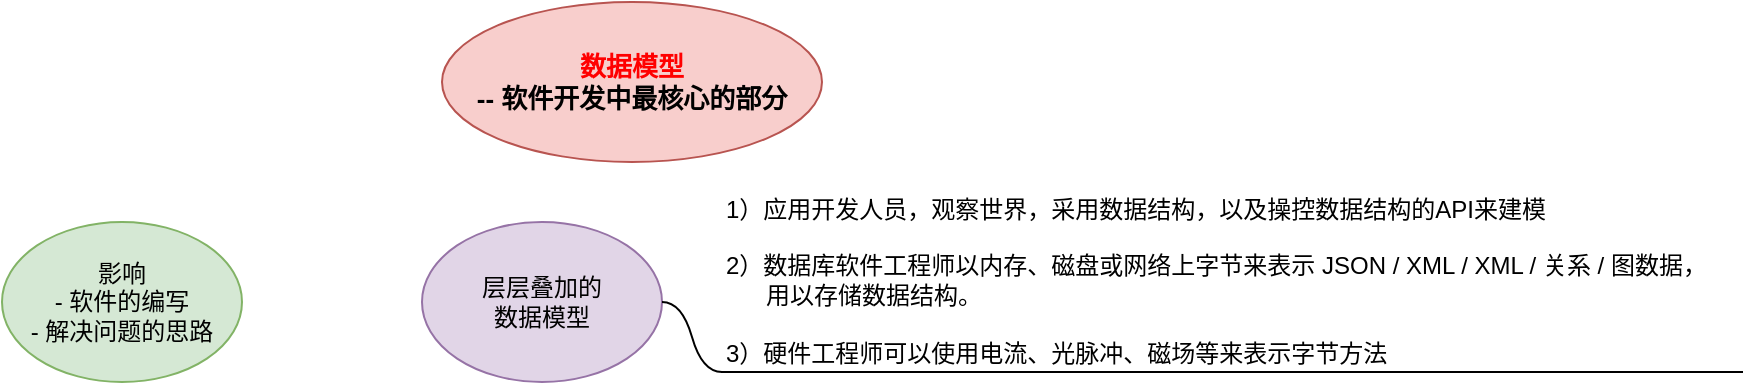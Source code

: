 <mxfile version="21.2.9" type="github">
  <diagram name="第 1 页" id="iSKRfELMIbNprbvEWI-O">
    <mxGraphModel dx="1434" dy="746" grid="1" gridSize="10" guides="1" tooltips="1" connect="1" arrows="1" fold="1" page="1" pageScale="1" pageWidth="827" pageHeight="1169" math="0" shadow="0">
      <root>
        <mxCell id="0" />
        <mxCell id="1" parent="0" />
        <mxCell id="b9CT1DhW1DkTG6f0vIK0-7" value="&lt;div style=&quot;font-size: 13px;&quot;&gt;&lt;b&gt;&lt;font style=&quot;font-size: 13px;&quot; color=&quot;#ff0000&quot;&gt;数据模型&lt;/font&gt;&lt;br&gt;-- 软件开发中最核心的部分&lt;br&gt;&lt;/b&gt;&lt;/div&gt;" style="ellipse;whiteSpace=wrap;html=1;fillColor=#f8cecc;strokeColor=#b85450;" vertex="1" parent="1">
          <mxGeometry x="310" y="150" width="190" height="80" as="geometry" />
        </mxCell>
        <mxCell id="b9CT1DhW1DkTG6f0vIK0-13" value="&lt;div&gt;影响&lt;/div&gt;&lt;div&gt;- 软件的编写&lt;/div&gt;&lt;div&gt;- 解决问题的思路&lt;br&gt;&lt;/div&gt;" style="ellipse;whiteSpace=wrap;html=1;fillColor=#d5e8d4;strokeColor=#82b366;" vertex="1" parent="1">
          <mxGeometry x="90" y="260" width="120" height="80" as="geometry" />
        </mxCell>
        <mxCell id="b9CT1DhW1DkTG6f0vIK0-14" value="&lt;div&gt;层层叠加的&lt;/div&gt;&lt;div&gt;数据模型&lt;/div&gt;" style="ellipse;whiteSpace=wrap;html=1;fillColor=#e1d5e7;strokeColor=#9673a6;treeFolding=1;" vertex="1" parent="1">
          <mxGeometry x="300" y="260" width="120" height="80" as="geometry" />
        </mxCell>
        <mxCell id="b9CT1DhW1DkTG6f0vIK0-21" value="&lt;div align=&quot;left&quot;&gt;&lt;br&gt;&lt;/div&gt;&lt;div align=&quot;left&quot;&gt;1）应用开发人员，观察世界，采用数据结构，以及操控数据结构的API来建模&lt;/div&gt;&lt;div&gt;&lt;br&gt;&lt;/div&gt;&lt;div&gt;2）数据库软件工程师以内存、磁盘或网络上字节来表示 JSON / XML / XML / 关系 / 图数据， &lt;br&gt;&lt;/div&gt;&lt;div&gt;&amp;nbsp;&amp;nbsp;&amp;nbsp;&amp;nbsp;&amp;nbsp; 用以存储数据结构。&lt;/div&gt;&lt;div&gt;&lt;br&gt;&lt;/div&gt;&lt;div&gt;3）硬件工程师可以使用电流、光脉冲、磁场等来表示字节方法&lt;br&gt;&lt;/div&gt;" style="whiteSpace=wrap;html=1;shape=partialRectangle;top=0;left=0;bottom=1;right=0;points=[[0,1],[1,1]];fillColor=none;align=left;verticalAlign=bottom;routingCenterY=0.5;snapToPoint=1;recursiveResize=0;autosize=1;treeFolding=0;treeMoving=1;newEdgeStyle={&quot;edgeStyle&quot;:&quot;entityRelationEdgeStyle&quot;,&quot;startArrow&quot;:&quot;none&quot;,&quot;endArrow&quot;:&quot;none&quot;,&quot;segment&quot;:10,&quot;curved&quot;:1,&quot;sourcePerimeterSpacing&quot;:0,&quot;targetPerimeterSpacing&quot;:0};" vertex="1" parent="1">
          <mxGeometry x="450" y="225" width="510" height="110" as="geometry" />
        </mxCell>
        <mxCell id="b9CT1DhW1DkTG6f0vIK0-22" value="" style="edgeStyle=entityRelationEdgeStyle;startArrow=none;endArrow=none;segment=10;curved=1;sourcePerimeterSpacing=0;targetPerimeterSpacing=0;rounded=0;exitX=1;exitY=0.5;exitDx=0;exitDy=0;" edge="1" target="b9CT1DhW1DkTG6f0vIK0-21" parent="1" source="b9CT1DhW1DkTG6f0vIK0-14">
          <mxGeometry relative="1" as="geometry">
            <mxPoint x="420" y="300" as="sourcePoint" />
          </mxGeometry>
        </mxCell>
      </root>
    </mxGraphModel>
  </diagram>
</mxfile>
